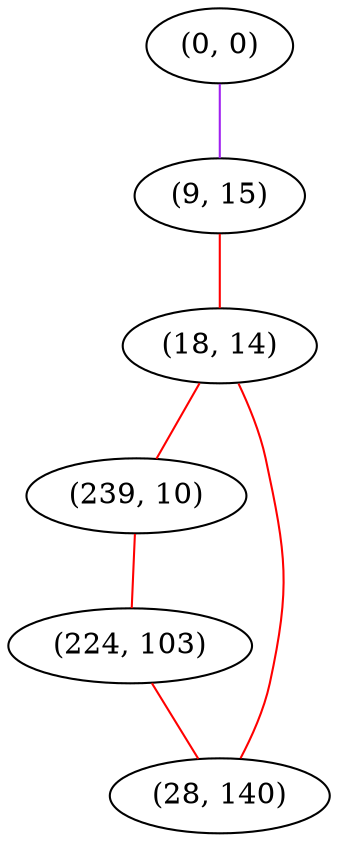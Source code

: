 graph "" {
"(0, 0)";
"(9, 15)";
"(18, 14)";
"(239, 10)";
"(224, 103)";
"(28, 140)";
"(0, 0)" -- "(9, 15)"  [color=purple, key=0, weight=4];
"(9, 15)" -- "(18, 14)"  [color=red, key=0, weight=1];
"(18, 14)" -- "(28, 140)"  [color=red, key=0, weight=1];
"(18, 14)" -- "(239, 10)"  [color=red, key=0, weight=1];
"(239, 10)" -- "(224, 103)"  [color=red, key=0, weight=1];
"(224, 103)" -- "(28, 140)"  [color=red, key=0, weight=1];
}
